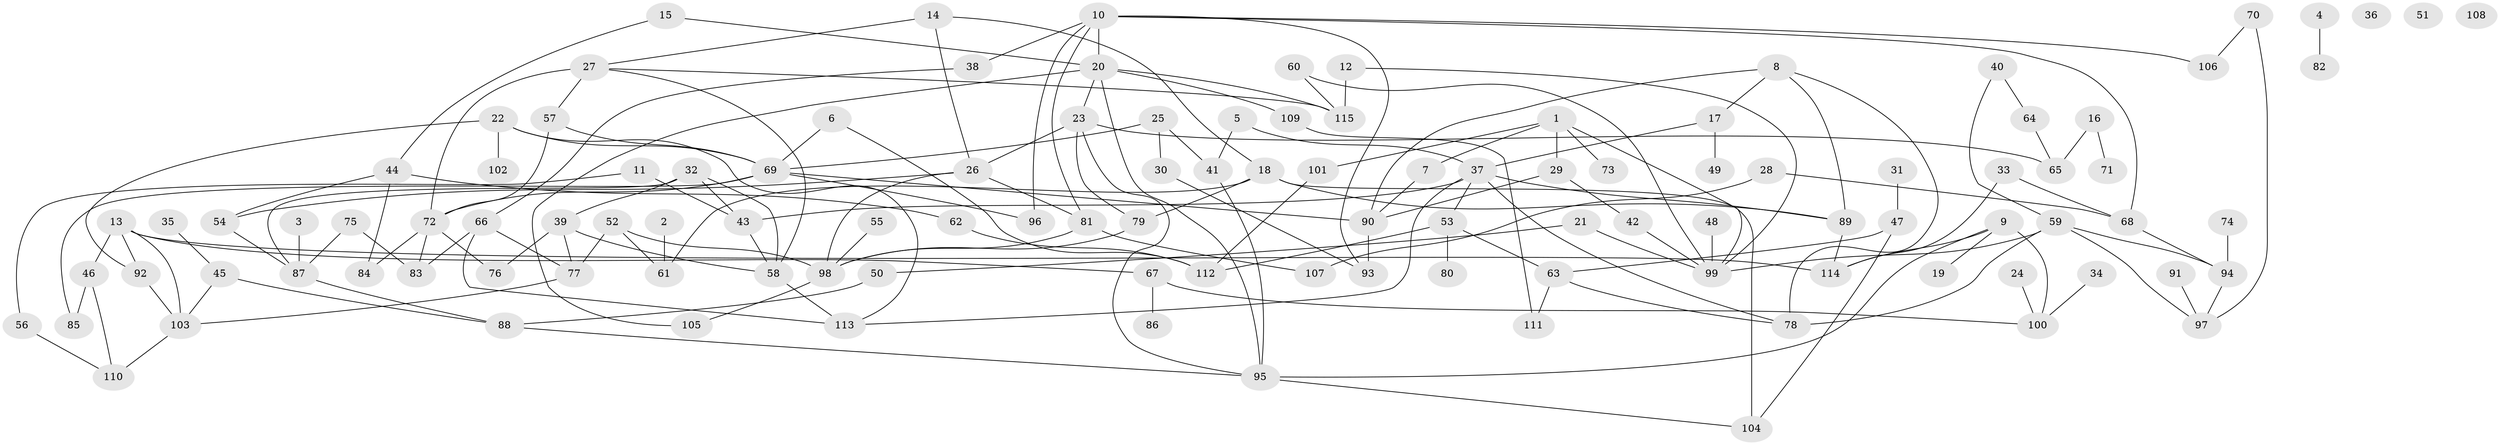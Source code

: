 // Generated by graph-tools (version 1.1) at 2025/12/03/09/25 04:12:57]
// undirected, 115 vertices, 171 edges
graph export_dot {
graph [start="1"]
  node [color=gray90,style=filled];
  1;
  2;
  3;
  4;
  5;
  6;
  7;
  8;
  9;
  10;
  11;
  12;
  13;
  14;
  15;
  16;
  17;
  18;
  19;
  20;
  21;
  22;
  23;
  24;
  25;
  26;
  27;
  28;
  29;
  30;
  31;
  32;
  33;
  34;
  35;
  36;
  37;
  38;
  39;
  40;
  41;
  42;
  43;
  44;
  45;
  46;
  47;
  48;
  49;
  50;
  51;
  52;
  53;
  54;
  55;
  56;
  57;
  58;
  59;
  60;
  61;
  62;
  63;
  64;
  65;
  66;
  67;
  68;
  69;
  70;
  71;
  72;
  73;
  74;
  75;
  76;
  77;
  78;
  79;
  80;
  81;
  82;
  83;
  84;
  85;
  86;
  87;
  88;
  89;
  90;
  91;
  92;
  93;
  94;
  95;
  96;
  97;
  98;
  99;
  100;
  101;
  102;
  103;
  104;
  105;
  106;
  107;
  108;
  109;
  110;
  111;
  112;
  113;
  114;
  115;
  1 -- 7;
  1 -- 29;
  1 -- 73;
  1 -- 99;
  1 -- 101;
  2 -- 61;
  3 -- 87;
  4 -- 82;
  5 -- 37;
  5 -- 41;
  6 -- 69;
  6 -- 112;
  7 -- 90;
  8 -- 17;
  8 -- 78;
  8 -- 89;
  8 -- 90;
  9 -- 19;
  9 -- 95;
  9 -- 100;
  9 -- 114;
  10 -- 20;
  10 -- 38;
  10 -- 68;
  10 -- 81;
  10 -- 93;
  10 -- 96;
  10 -- 106;
  11 -- 43;
  11 -- 56;
  12 -- 99;
  12 -- 115;
  13 -- 46;
  13 -- 67;
  13 -- 92;
  13 -- 103;
  13 -- 114;
  14 -- 18;
  14 -- 26;
  14 -- 27;
  15 -- 20;
  15 -- 44;
  16 -- 65;
  16 -- 71;
  17 -- 37;
  17 -- 49;
  18 -- 61;
  18 -- 79;
  18 -- 89;
  18 -- 104;
  20 -- 23;
  20 -- 95;
  20 -- 105;
  20 -- 109;
  20 -- 115;
  21 -- 50;
  21 -- 99;
  22 -- 69;
  22 -- 92;
  22 -- 102;
  22 -- 113;
  23 -- 26;
  23 -- 65;
  23 -- 79;
  23 -- 95;
  24 -- 100;
  25 -- 30;
  25 -- 41;
  25 -- 69;
  26 -- 54;
  26 -- 81;
  26 -- 98;
  27 -- 57;
  27 -- 58;
  27 -- 72;
  27 -- 115;
  28 -- 68;
  28 -- 107;
  29 -- 42;
  29 -- 90;
  30 -- 93;
  31 -- 47;
  32 -- 39;
  32 -- 43;
  32 -- 58;
  32 -- 87;
  33 -- 68;
  33 -- 114;
  34 -- 100;
  35 -- 45;
  37 -- 43;
  37 -- 53;
  37 -- 78;
  37 -- 89;
  37 -- 113;
  38 -- 66;
  39 -- 58;
  39 -- 76;
  39 -- 77;
  40 -- 59;
  40 -- 64;
  41 -- 95;
  42 -- 99;
  43 -- 58;
  44 -- 54;
  44 -- 62;
  44 -- 84;
  45 -- 88;
  45 -- 103;
  46 -- 85;
  46 -- 110;
  47 -- 63;
  47 -- 104;
  48 -- 99;
  50 -- 88;
  52 -- 61;
  52 -- 77;
  52 -- 98;
  53 -- 63;
  53 -- 80;
  53 -- 112;
  54 -- 87;
  55 -- 98;
  56 -- 110;
  57 -- 69;
  57 -- 72;
  58 -- 113;
  59 -- 78;
  59 -- 94;
  59 -- 97;
  59 -- 99;
  60 -- 99;
  60 -- 115;
  62 -- 112;
  63 -- 78;
  63 -- 111;
  64 -- 65;
  66 -- 77;
  66 -- 83;
  66 -- 113;
  67 -- 86;
  67 -- 100;
  68 -- 94;
  69 -- 72;
  69 -- 85;
  69 -- 90;
  69 -- 96;
  70 -- 97;
  70 -- 106;
  72 -- 76;
  72 -- 83;
  72 -- 84;
  74 -- 94;
  75 -- 83;
  75 -- 87;
  77 -- 103;
  79 -- 98;
  81 -- 98;
  81 -- 107;
  87 -- 88;
  88 -- 95;
  89 -- 114;
  90 -- 93;
  91 -- 97;
  92 -- 103;
  94 -- 97;
  95 -- 104;
  98 -- 105;
  101 -- 112;
  103 -- 110;
  109 -- 111;
}
